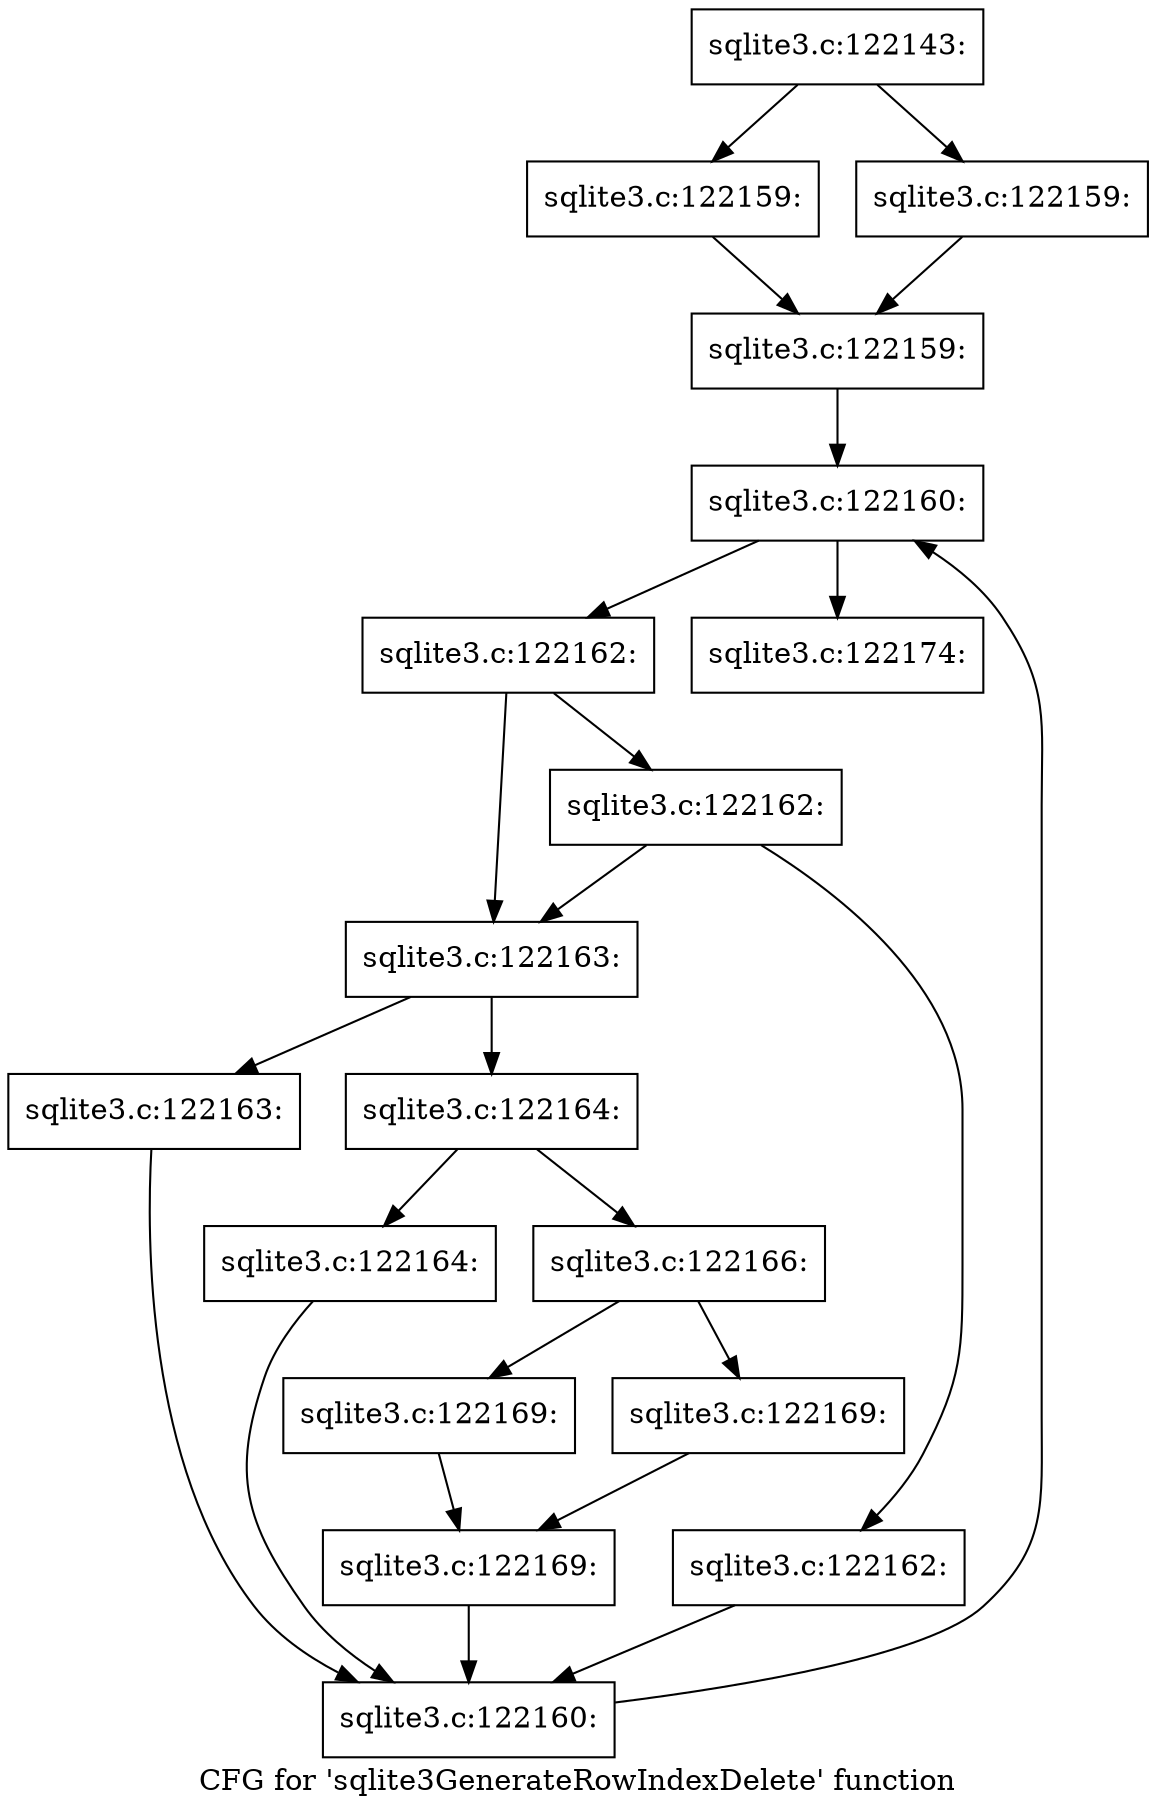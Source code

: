 digraph "CFG for 'sqlite3GenerateRowIndexDelete' function" {
	label="CFG for 'sqlite3GenerateRowIndexDelete' function";

	Node0x55c0f9df7c80 [shape=record,label="{sqlite3.c:122143:}"];
	Node0x55c0f9df7c80 -> Node0x55c0f9e35090;
	Node0x55c0f9df7c80 -> Node0x55c0f9e350e0;
	Node0x55c0f9e35090 [shape=record,label="{sqlite3.c:122159:}"];
	Node0x55c0f9e35090 -> Node0x55c0f9e35130;
	Node0x55c0f9e350e0 [shape=record,label="{sqlite3.c:122159:}"];
	Node0x55c0f9e350e0 -> Node0x55c0f9e35130;
	Node0x55c0f9e35130 [shape=record,label="{sqlite3.c:122159:}"];
	Node0x55c0f9e35130 -> Node0x55c0f9e35db0;
	Node0x55c0f9e35db0 [shape=record,label="{sqlite3.c:122160:}"];
	Node0x55c0f9e35db0 -> Node0x55c0f9e35fd0;
	Node0x55c0f9e35db0 -> Node0x55c0f9e358e0;
	Node0x55c0f9e35fd0 [shape=record,label="{sqlite3.c:122162:}"];
	Node0x55c0f9e35fd0 -> Node0x55c0f9e363e0;
	Node0x55c0f9e35fd0 -> Node0x55c0f9e36390;
	Node0x55c0f9e363e0 [shape=record,label="{sqlite3.c:122162:}"];
	Node0x55c0f9e363e0 -> Node0x55c0f9e36340;
	Node0x55c0f9e363e0 -> Node0x55c0f9e36390;
	Node0x55c0f9e36340 [shape=record,label="{sqlite3.c:122162:}"];
	Node0x55c0f9e36340 -> Node0x55c0f9e35f40;
	Node0x55c0f9e36390 [shape=record,label="{sqlite3.c:122163:}"];
	Node0x55c0f9e36390 -> Node0x55c0f9e36c70;
	Node0x55c0f9e36390 -> Node0x55c0f9e36cc0;
	Node0x55c0f9e36c70 [shape=record,label="{sqlite3.c:122163:}"];
	Node0x55c0f9e36c70 -> Node0x55c0f9e35f40;
	Node0x55c0f9e36cc0 [shape=record,label="{sqlite3.c:122164:}"];
	Node0x55c0f9e36cc0 -> Node0x55c0f9e37130;
	Node0x55c0f9e36cc0 -> Node0x55c0f9e37180;
	Node0x55c0f9e37130 [shape=record,label="{sqlite3.c:122164:}"];
	Node0x55c0f9e37130 -> Node0x55c0f9e35f40;
	Node0x55c0f9e37180 [shape=record,label="{sqlite3.c:122166:}"];
	Node0x55c0f9e37180 -> Node0x55c0f9e37b20;
	Node0x55c0f9e37180 -> Node0x55c0f9e38150;
	Node0x55c0f9e37b20 [shape=record,label="{sqlite3.c:122169:}"];
	Node0x55c0f9e37b20 -> Node0x55c0f9e381a0;
	Node0x55c0f9e38150 [shape=record,label="{sqlite3.c:122169:}"];
	Node0x55c0f9e38150 -> Node0x55c0f9e381a0;
	Node0x55c0f9e381a0 [shape=record,label="{sqlite3.c:122169:}"];
	Node0x55c0f9e381a0 -> Node0x55c0f9e35f40;
	Node0x55c0f9e35f40 [shape=record,label="{sqlite3.c:122160:}"];
	Node0x55c0f9e35f40 -> Node0x55c0f9e35db0;
	Node0x55c0f9e358e0 [shape=record,label="{sqlite3.c:122174:}"];
}
